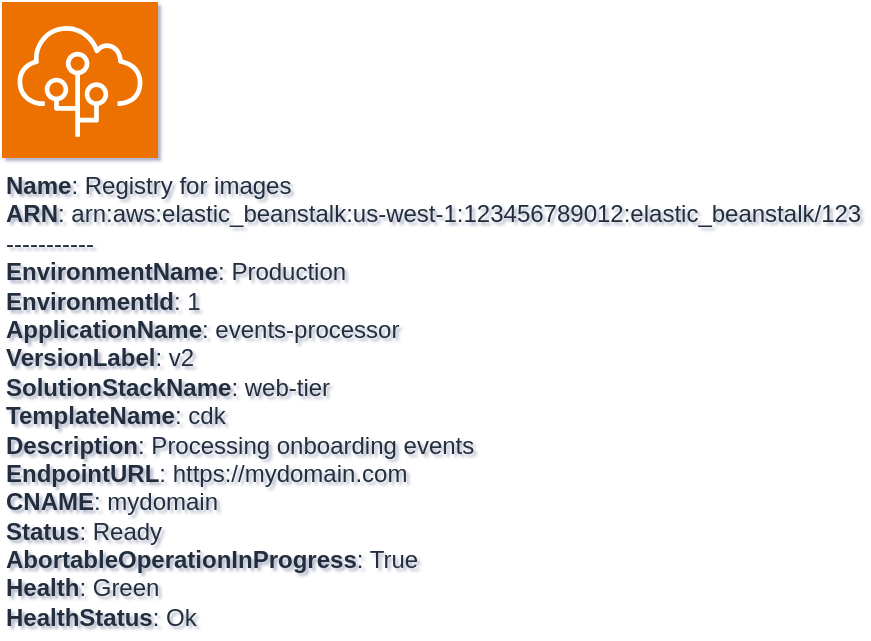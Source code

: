 <mxfile type="MultiCloud">
	<diagram id="diagram_1" name="AWS components">
		<mxGraphModel dx="1015" dy="661" grid="1" gridSize="10" guides="1" tooltips="1" connect="1" arrows="1" fold="1" page="1" pageScale="1" pageWidth="850" pageHeight="1100" math="0" shadow="1">
			<root>
				<mxCell id="0"/>
				<mxCell id="1" parent="0"/>
				<mxCell id="vertex:elastic_beanstalk:arn:aws:elastic_beanstalk:us-west-1:123456789012:elastic_beanstalk/123" value="&lt;b&gt;Name&lt;/b&gt;: Registry for images&lt;BR&gt;&lt;b&gt;ARN&lt;/b&gt;: arn:aws:elastic_beanstalk:us-west-1:123456789012:elastic_beanstalk/123&lt;BR&gt;-----------&lt;BR&gt;&lt;b&gt;EnvironmentName&lt;/b&gt;: Production&lt;BR&gt;&lt;b&gt;EnvironmentId&lt;/b&gt;: 1&lt;BR&gt;&lt;b&gt;ApplicationName&lt;/b&gt;: events-processor&lt;BR&gt;&lt;b&gt;VersionLabel&lt;/b&gt;: v2&lt;BR&gt;&lt;b&gt;SolutionStackName&lt;/b&gt;: web-tier&lt;BR&gt;&lt;b&gt;TemplateName&lt;/b&gt;: cdk&lt;BR&gt;&lt;b&gt;Description&lt;/b&gt;: Processing onboarding events&lt;BR&gt;&lt;b&gt;EndpointURL&lt;/b&gt;: https://mydomain.com&lt;BR&gt;&lt;b&gt;CNAME&lt;/b&gt;: mydomain&lt;BR&gt;&lt;b&gt;Status&lt;/b&gt;: Ready&lt;BR&gt;&lt;b&gt;AbortableOperationInProgress&lt;/b&gt;: True&lt;BR&gt;&lt;b&gt;Health&lt;/b&gt;: Green&lt;BR&gt;&lt;b&gt;HealthStatus&lt;/b&gt;: Ok" style="sketch=0;outlineConnect=0;fontColor=#232F3E;fillColor=#ED7100;strokeColor=#ffffff;dashed=0;verticalLabelPosition=bottom;verticalAlign=top;align=left;html=1;fontSize=12;fontStyle=0;aspect=fixed;shape=mxgraph.aws4.resourceIcon;resIcon=mxgraph.aws4.elastic_beanstalk;" parent="1" vertex="1">
					<mxGeometry width="78" height="78" as="geometry"/>
				</mxCell>
			</root>
		</mxGraphModel>
	</diagram>
</mxfile>